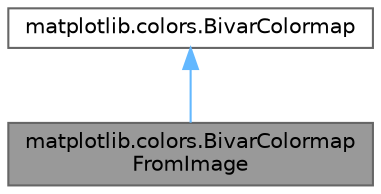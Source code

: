 digraph "matplotlib.colors.BivarColormapFromImage"
{
 // LATEX_PDF_SIZE
  bgcolor="transparent";
  edge [fontname=Helvetica,fontsize=10,labelfontname=Helvetica,labelfontsize=10];
  node [fontname=Helvetica,fontsize=10,shape=box,height=0.2,width=0.4];
  Node1 [id="Node000001",label="matplotlib.colors.BivarColormap\lFromImage",height=0.2,width=0.4,color="gray40", fillcolor="grey60", style="filled", fontcolor="black",tooltip=" "];
  Node2 -> Node1 [id="edge1_Node000001_Node000002",dir="back",color="steelblue1",style="solid",tooltip=" "];
  Node2 [id="Node000002",label="matplotlib.colors.BivarColormap",height=0.2,width=0.4,color="gray40", fillcolor="white", style="filled",URL="$d5/dc1/classmatplotlib_1_1colors_1_1BivarColormap.html",tooltip=" "];
}
